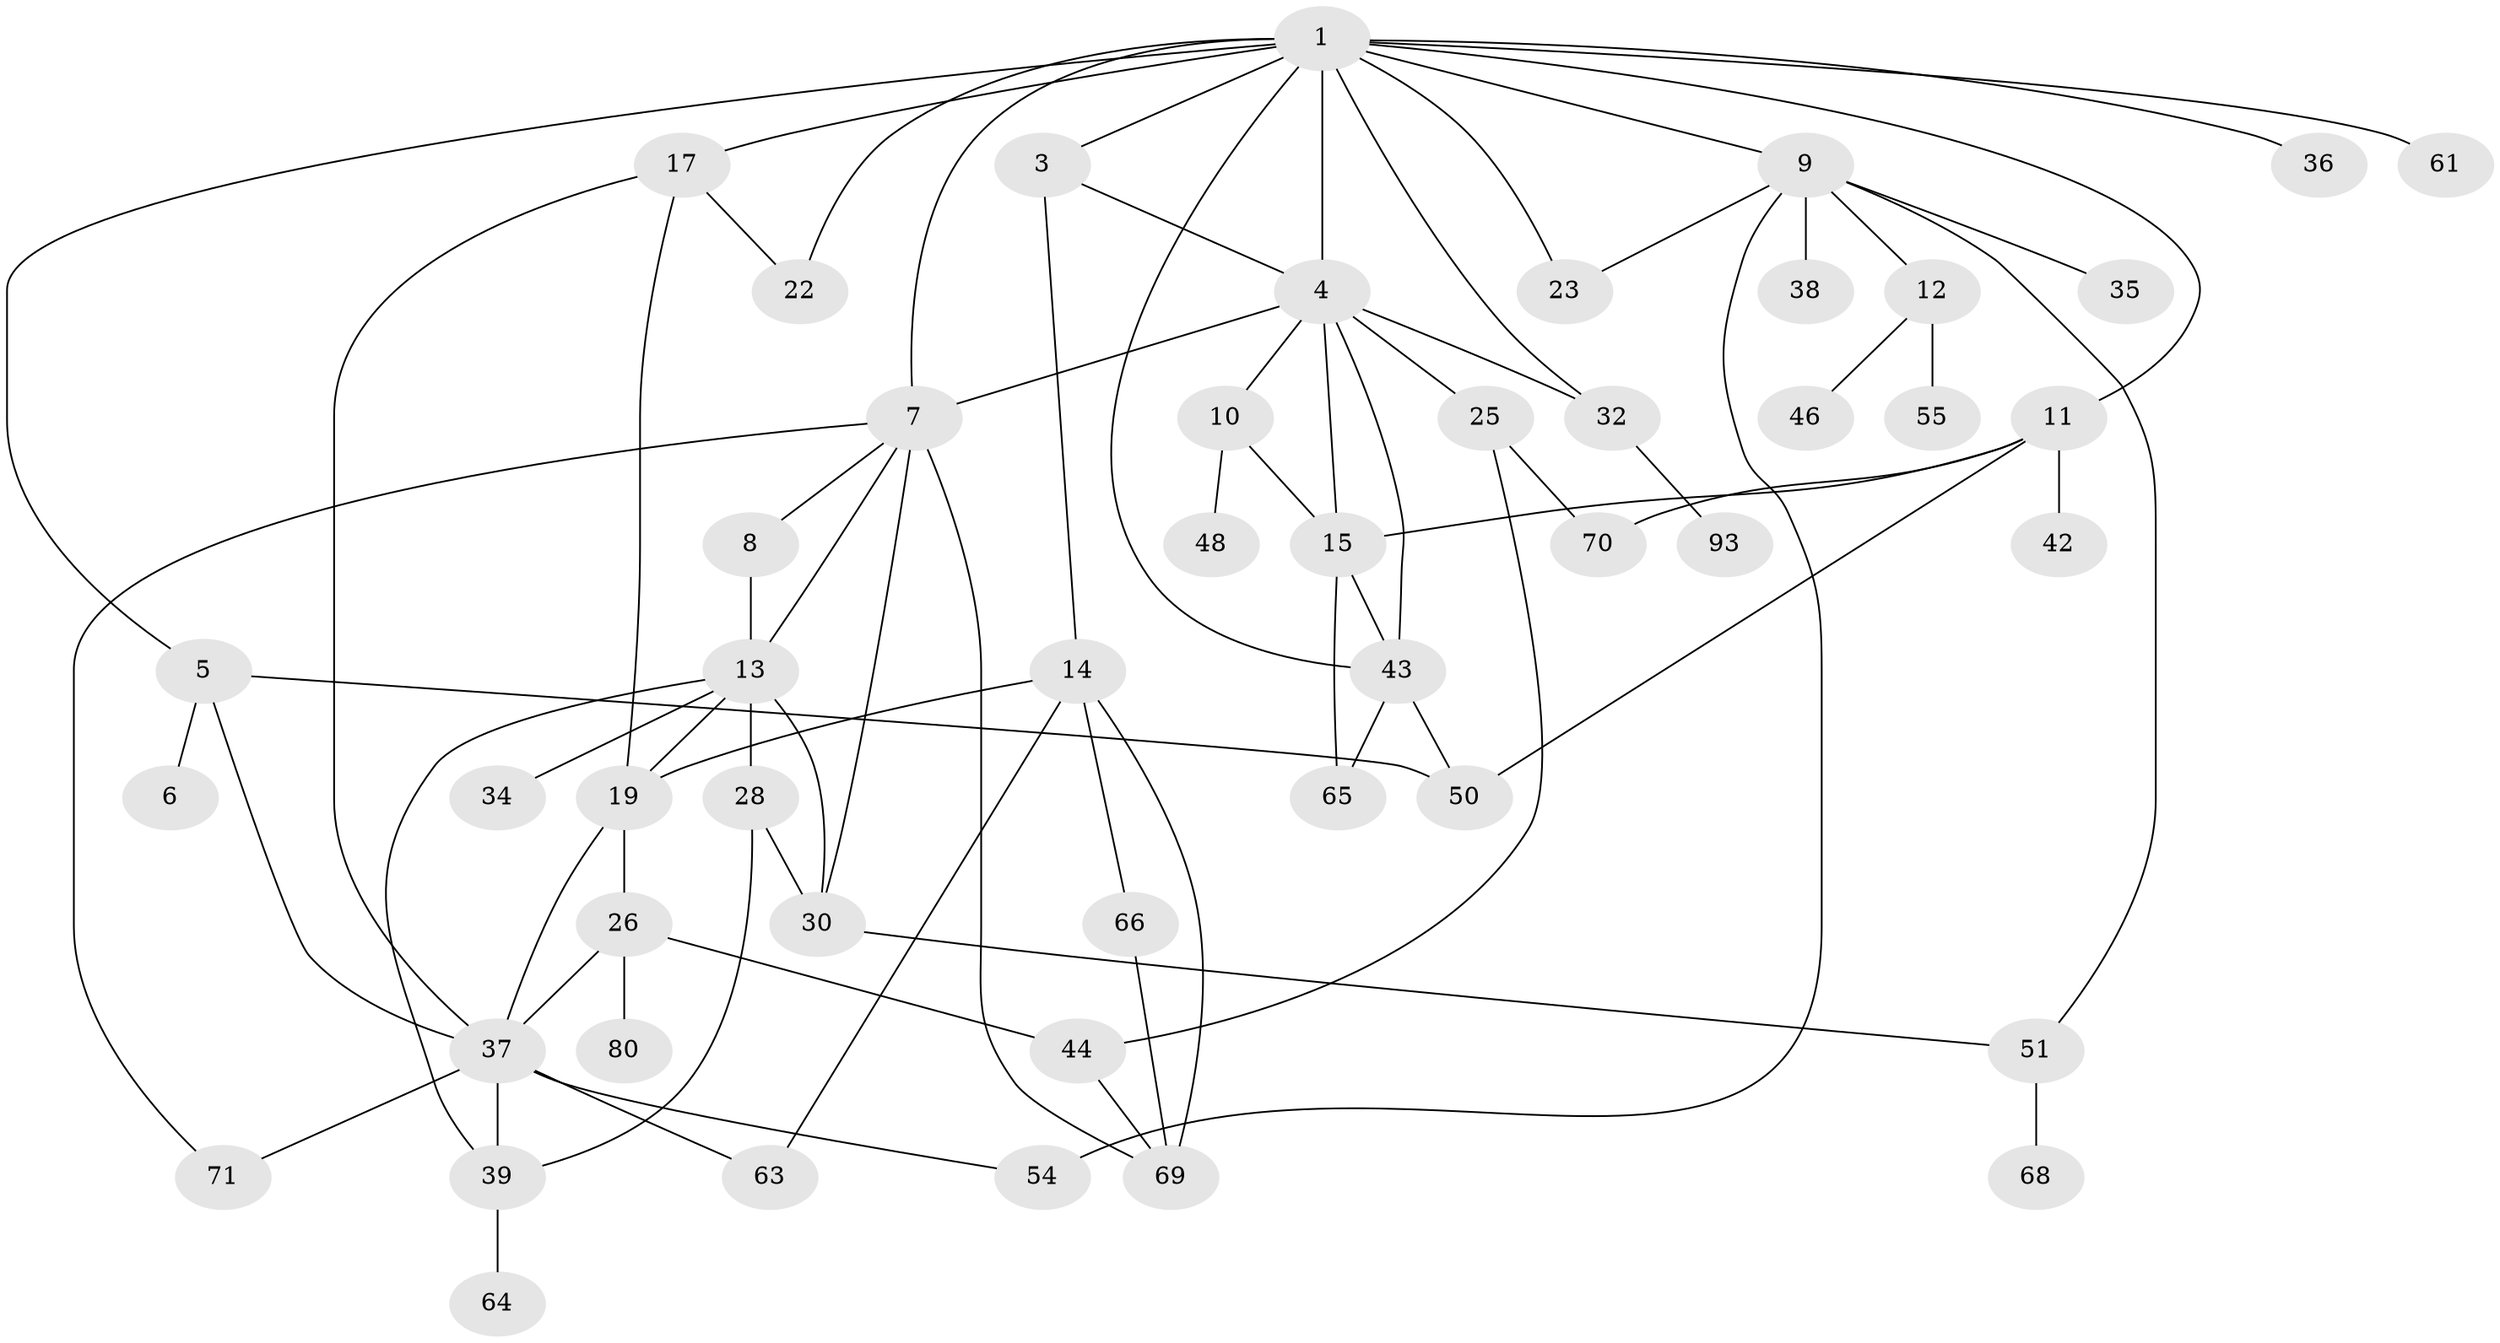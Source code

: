 // original degree distribution, {7: 0.020202020202020204, 8: 0.010101010101010102, 3: 0.1919191919191919, 6: 0.04040404040404041, 4: 0.13131313131313133, 2: 0.37373737373737376, 5: 0.020202020202020204, 1: 0.21212121212121213}
// Generated by graph-tools (version 1.1) at 2025/13/03/09/25 04:13:23]
// undirected, 49 vertices, 79 edges
graph export_dot {
graph [start="1"]
  node [color=gray90,style=filled];
  1 [super="+2"];
  3;
  4 [super="+53"];
  5;
  6 [super="+24"];
  7 [super="+75"];
  8;
  9 [super="+29"];
  10 [super="+21"];
  11 [super="+90+18"];
  12;
  13 [super="+27+87+20"];
  14 [super="+31+85"];
  15 [super="+56+16+67"];
  17;
  19 [super="+72"];
  22 [super="+77"];
  23;
  25 [super="+40"];
  26;
  28;
  30 [super="+89+33"];
  32 [super="+60+58"];
  34 [super="+78"];
  35;
  36 [super="+84"];
  37 [super="+52+41"];
  38;
  39 [super="+47+62"];
  42;
  43 [super="+45"];
  44 [super="+59"];
  46;
  48;
  50;
  51 [super="+91+92+79"];
  54;
  55;
  61;
  63;
  64;
  65;
  66;
  68;
  69 [super="+97+94"];
  70;
  71 [super="+82"];
  80;
  93;
  1 -- 3;
  1 -- 5;
  1 -- 11;
  1 -- 17;
  1 -- 23;
  1 -- 43;
  1 -- 32;
  1 -- 36;
  1 -- 4;
  1 -- 7;
  1 -- 9;
  1 -- 22;
  1 -- 61;
  3 -- 4;
  3 -- 14;
  4 -- 10;
  4 -- 25;
  4 -- 7;
  4 -- 43;
  4 -- 15;
  4 -- 32;
  5 -- 6;
  5 -- 50;
  5 -- 37;
  7 -- 8;
  7 -- 13;
  7 -- 71;
  7 -- 69;
  7 -- 30;
  8 -- 13;
  9 -- 12;
  9 -- 51;
  9 -- 54;
  9 -- 35;
  9 -- 38;
  9 -- 23;
  10 -- 15;
  10 -- 48;
  11 -- 15;
  11 -- 42;
  11 -- 50;
  11 -- 70;
  12 -- 46;
  12 -- 55;
  13 -- 34;
  13 -- 19;
  13 -- 28;
  13 -- 39;
  13 -- 30;
  14 -- 63;
  14 -- 66;
  14 -- 19;
  14 -- 69;
  15 -- 43;
  15 -- 65;
  17 -- 19;
  17 -- 37;
  17 -- 22;
  19 -- 26;
  19 -- 37;
  25 -- 44;
  25 -- 70;
  26 -- 37;
  26 -- 80;
  26 -- 44;
  28 -- 30;
  28 -- 39;
  30 -- 51;
  32 -- 93;
  37 -- 63;
  37 -- 54;
  37 -- 71;
  37 -- 39;
  39 -- 64 [weight=2];
  43 -- 50;
  43 -- 65;
  44 -- 69;
  51 -- 68;
  66 -- 69;
}
